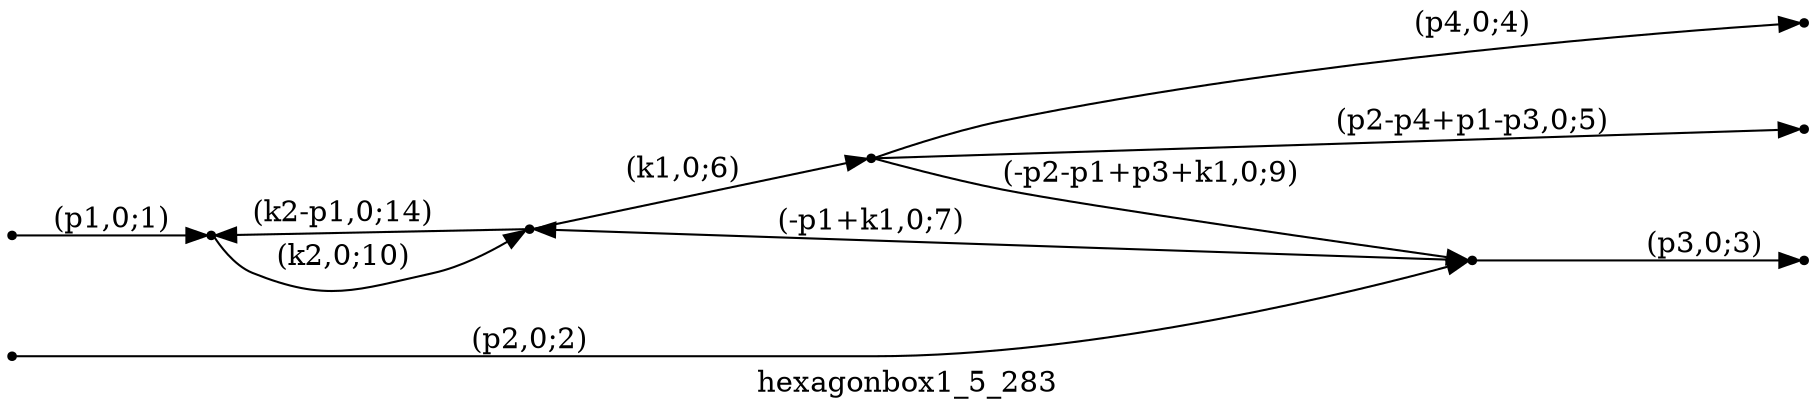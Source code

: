 digraph hexagonbox1_5_283 {
  label="hexagonbox1_5_283";
  rankdir="LR";
  subgraph edges {
    -1 -> 4 [label="(p1,0;1)"];
    -2 -> 3 [label="(p2,0;2)"];
    3 -> -3 [label="(p3,0;3)"];
    1 -> -4 [label="(p4,0;4)"];
    1 -> -5 [label="(p2-p4+p1-p3,0;5)"];
    2 -> 1 [label="(k1,0;6)"];
    3 -> 2 [label="(-p1+k1,0;7)"];
    1 -> 3 [label="(-p2-p1+p3+k1,0;9)"];
    4 -> 2 [label="(k2,0;10)"];
    2 -> 4 [label="(k2-p1,0;14)"];
  }
  subgraph incoming { rank="source"; -1; -2; }
  subgraph outgoing { rank="sink"; -3; -4; -5; }
-5 [shape=point];
-4 [shape=point];
-3 [shape=point];
-2 [shape=point];
-1 [shape=point];
1 [shape=point];
2 [shape=point];
3 [shape=point];
4 [shape=point];
}

